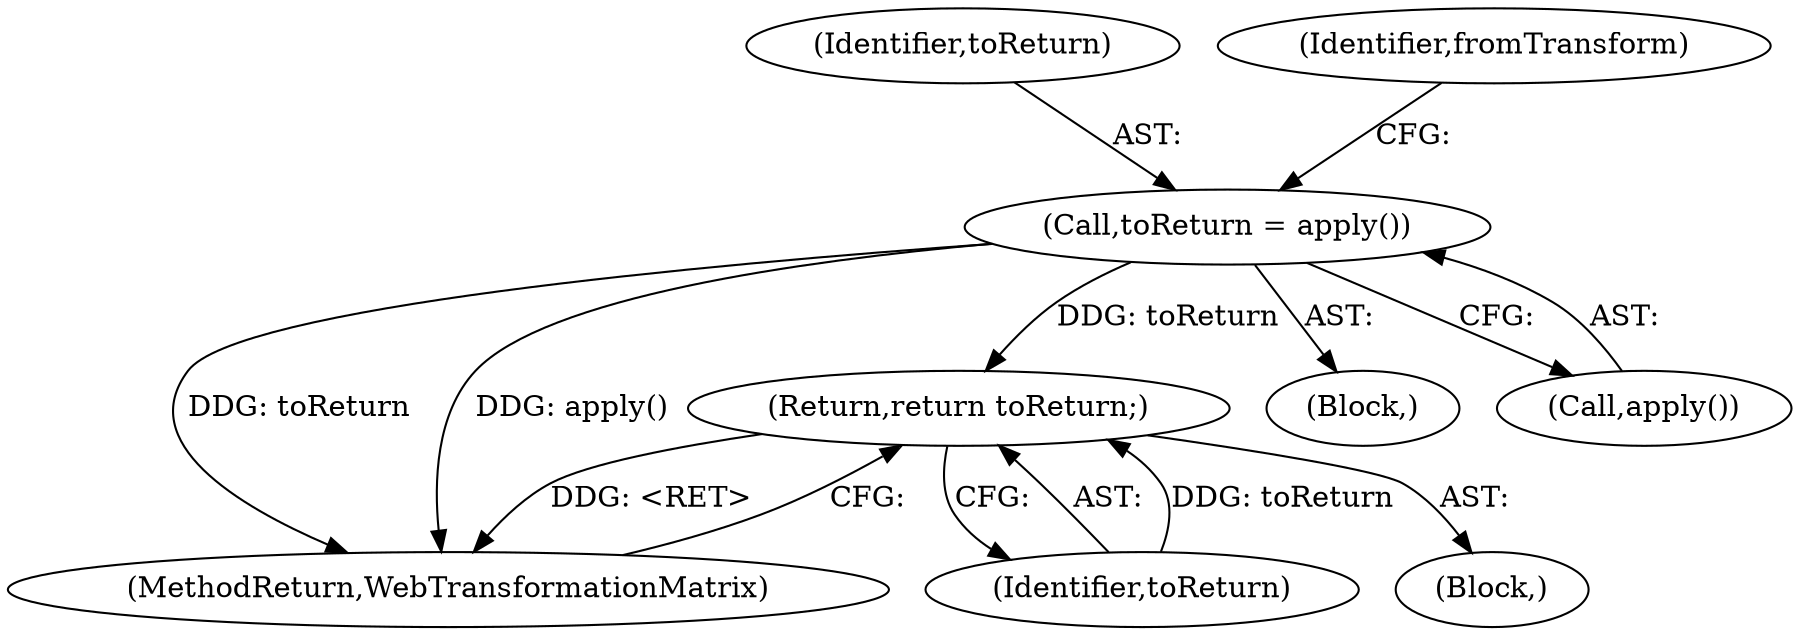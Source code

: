 digraph "1_Chrome_3c036ca040c114c077e13c35baaea78e2ddbaf61@del" {
"1000175" [label="(Call,toReturn = apply())"];
"1000185" [label="(Return,return toReturn;)"];
"1000174" [label="(Block,)"];
"1000177" [label="(Call,apply())"];
"1000187" [label="(MethodReturn,WebTransformationMatrix)"];
"1000185" [label="(Return,return toReturn;)"];
"1000186" [label="(Identifier,toReturn)"];
"1000103" [label="(Block,)"];
"1000176" [label="(Identifier,toReturn)"];
"1000180" [label="(Identifier,fromTransform)"];
"1000175" [label="(Call,toReturn = apply())"];
"1000175" -> "1000174"  [label="AST: "];
"1000175" -> "1000177"  [label="CFG: "];
"1000176" -> "1000175"  [label="AST: "];
"1000177" -> "1000175"  [label="AST: "];
"1000180" -> "1000175"  [label="CFG: "];
"1000175" -> "1000187"  [label="DDG: toReturn"];
"1000175" -> "1000187"  [label="DDG: apply()"];
"1000175" -> "1000185"  [label="DDG: toReturn"];
"1000185" -> "1000103"  [label="AST: "];
"1000185" -> "1000186"  [label="CFG: "];
"1000186" -> "1000185"  [label="AST: "];
"1000187" -> "1000185"  [label="CFG: "];
"1000185" -> "1000187"  [label="DDG: <RET>"];
"1000186" -> "1000185"  [label="DDG: toReturn"];
}
